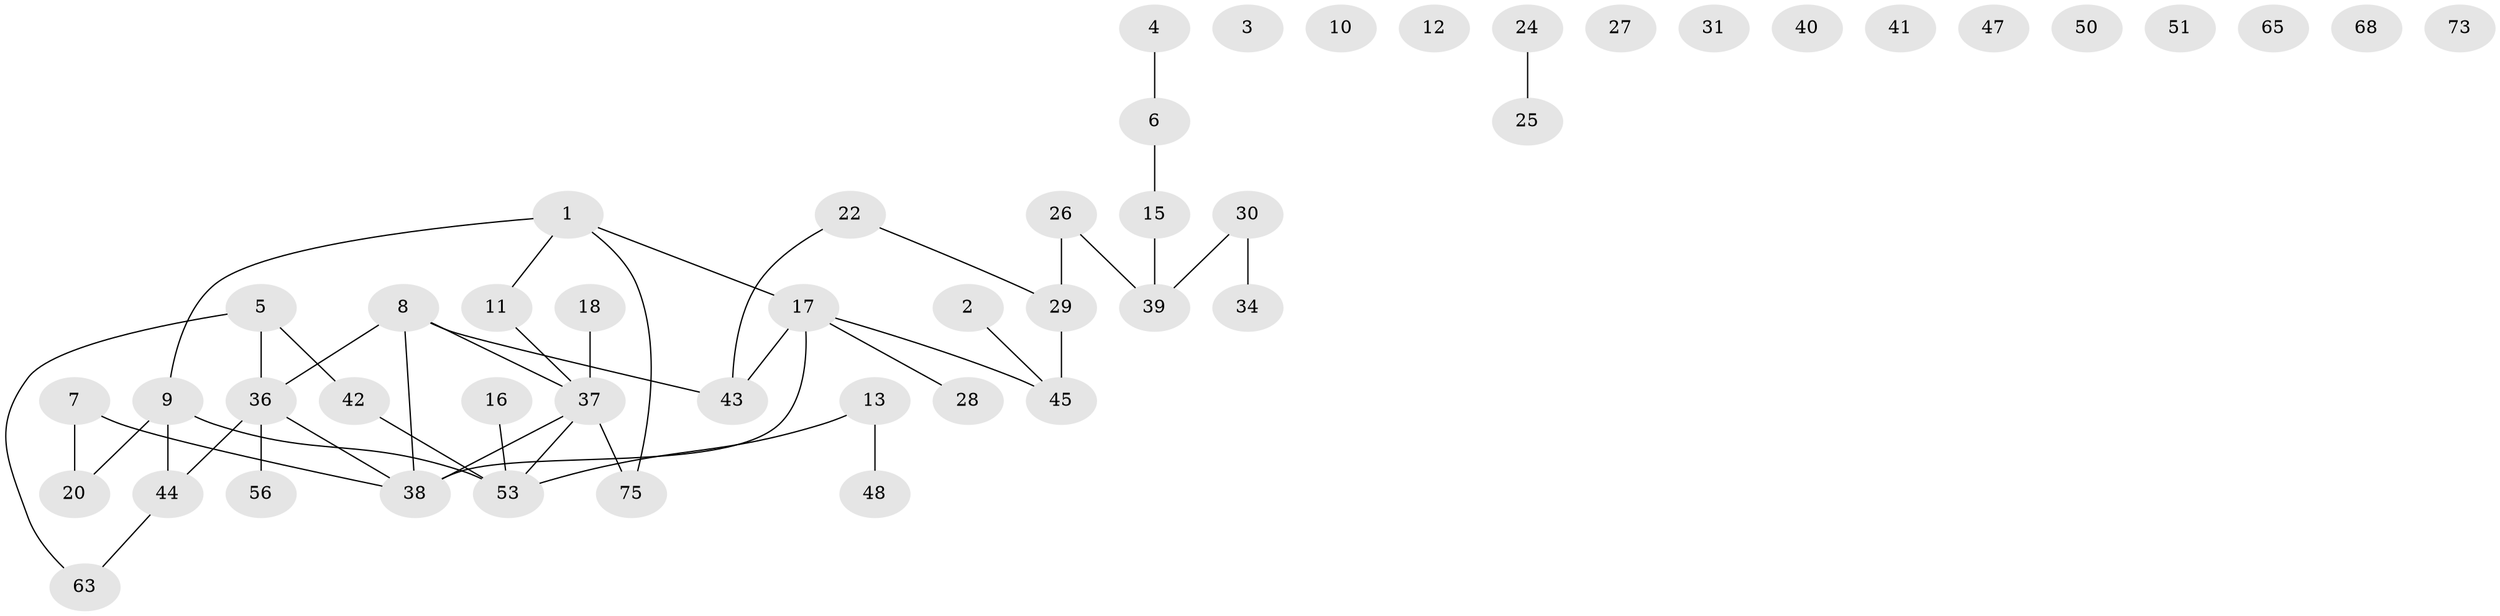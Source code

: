 // original degree distribution, {2: 0.2891566265060241, 1: 0.26506024096385544, 0: 0.14457831325301204, 3: 0.21686746987951808, 4: 0.03614457831325301, 5: 0.024096385542168676, 6: 0.024096385542168676}
// Generated by graph-tools (version 1.1) at 2025/16/03/04/25 18:16:27]
// undirected, 49 vertices, 45 edges
graph export_dot {
graph [start="1"]
  node [color=gray90,style=filled];
  1 [super="+21"];
  2;
  3;
  4;
  5 [super="+71"];
  6 [super="+19"];
  7;
  8 [super="+59+23"];
  9 [super="+32+54"];
  10 [super="+57"];
  11 [super="+33"];
  12;
  13 [super="+14+77"];
  15;
  16 [super="+35"];
  17 [super="+55"];
  18;
  20;
  22 [super="+66"];
  24;
  25 [super="+46+83+70"];
  26;
  27;
  28;
  29 [super="+74+79"];
  30;
  31;
  34;
  36 [super="+69"];
  37 [super="+49+62"];
  38;
  39 [super="+58+67"];
  40;
  41;
  42;
  43;
  44 [super="+52"];
  45;
  47;
  48;
  50;
  51;
  53 [super="+60"];
  56;
  63;
  65;
  68;
  73;
  75 [super="+76"];
  1 -- 75;
  1 -- 17;
  1 -- 9;
  1 -- 11;
  2 -- 45;
  4 -- 6;
  5 -- 36;
  5 -- 42;
  5 -- 63;
  6 -- 15;
  7 -- 20;
  7 -- 38;
  8 -- 36;
  8 -- 43;
  8 -- 37;
  8 -- 38;
  9 -- 20;
  9 -- 44;
  9 -- 53;
  11 -- 37;
  13 -- 48;
  13 -- 53;
  15 -- 39;
  16 -- 53;
  17 -- 43;
  17 -- 38;
  17 -- 28;
  17 -- 45;
  18 -- 37;
  22 -- 43;
  22 -- 29;
  24 -- 25;
  26 -- 29;
  26 -- 39;
  29 -- 45;
  30 -- 34;
  30 -- 39;
  36 -- 38;
  36 -- 56;
  36 -- 44;
  37 -- 75;
  37 -- 38;
  37 -- 53;
  42 -- 53;
  44 -- 63;
}
